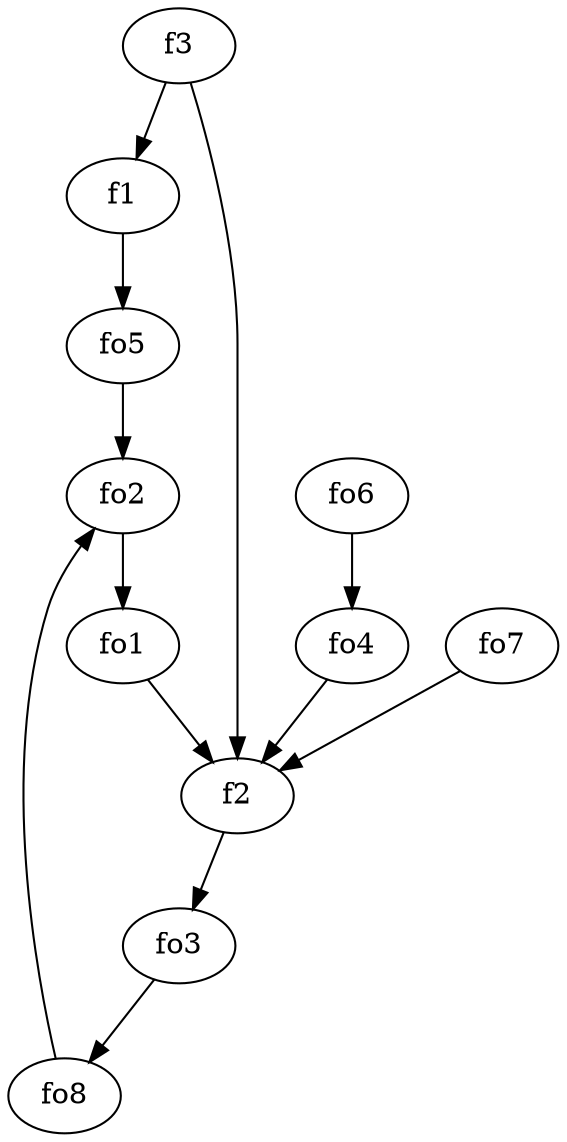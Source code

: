 strict digraph  {
f1;
f2;
f3;
fo1;
fo2;
fo3;
fo4;
fo5;
fo6;
fo7;
fo8;
f1 -> fo5  [weight=2];
f2 -> fo3  [weight=2];
f3 -> f2  [weight=2];
f3 -> f1  [weight=2];
fo1 -> f2  [weight=2];
fo2 -> fo1  [weight=2];
fo3 -> fo8  [weight=2];
fo4 -> f2  [weight=2];
fo5 -> fo2  [weight=2];
fo6 -> fo4  [weight=2];
fo7 -> f2  [weight=2];
fo8 -> fo2  [weight=2];
}
